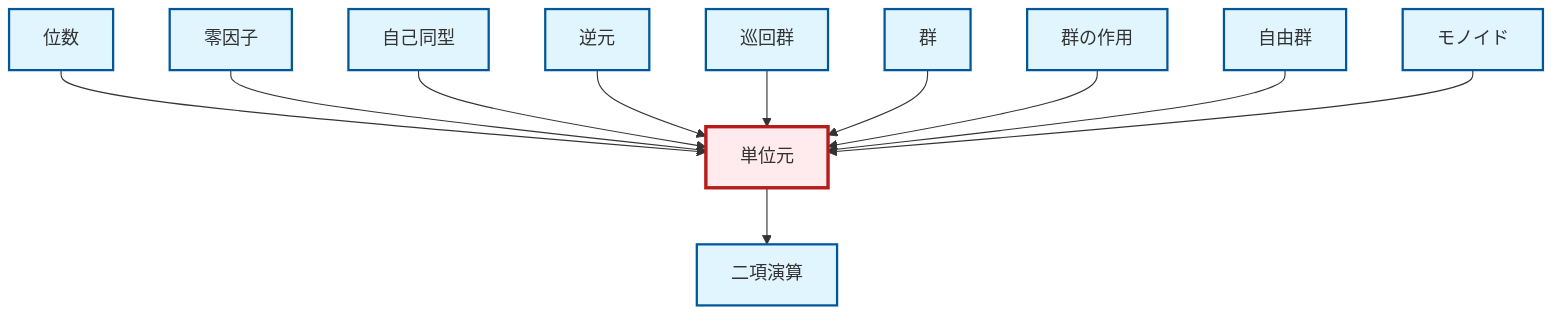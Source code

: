 graph TD
    classDef definition fill:#e1f5fe,stroke:#01579b,stroke-width:2px
    classDef theorem fill:#f3e5f5,stroke:#4a148c,stroke-width:2px
    classDef axiom fill:#fff3e0,stroke:#e65100,stroke-width:2px
    classDef example fill:#e8f5e9,stroke:#1b5e20,stroke-width:2px
    classDef current fill:#ffebee,stroke:#b71c1c,stroke-width:3px
    def-free-group["自由群"]:::definition
    def-zero-divisor["零因子"]:::definition
    def-order["位数"]:::definition
    def-cyclic-group["巡回群"]:::definition
    def-group["群"]:::definition
    def-inverse-element["逆元"]:::definition
    def-identity-element["単位元"]:::definition
    def-group-action["群の作用"]:::definition
    def-binary-operation["二項演算"]:::definition
    def-monoid["モノイド"]:::definition
    def-automorphism["自己同型"]:::definition
    def-identity-element --> def-binary-operation
    def-order --> def-identity-element
    def-zero-divisor --> def-identity-element
    def-automorphism --> def-identity-element
    def-inverse-element --> def-identity-element
    def-cyclic-group --> def-identity-element
    def-group --> def-identity-element
    def-group-action --> def-identity-element
    def-free-group --> def-identity-element
    def-monoid --> def-identity-element
    class def-identity-element current
